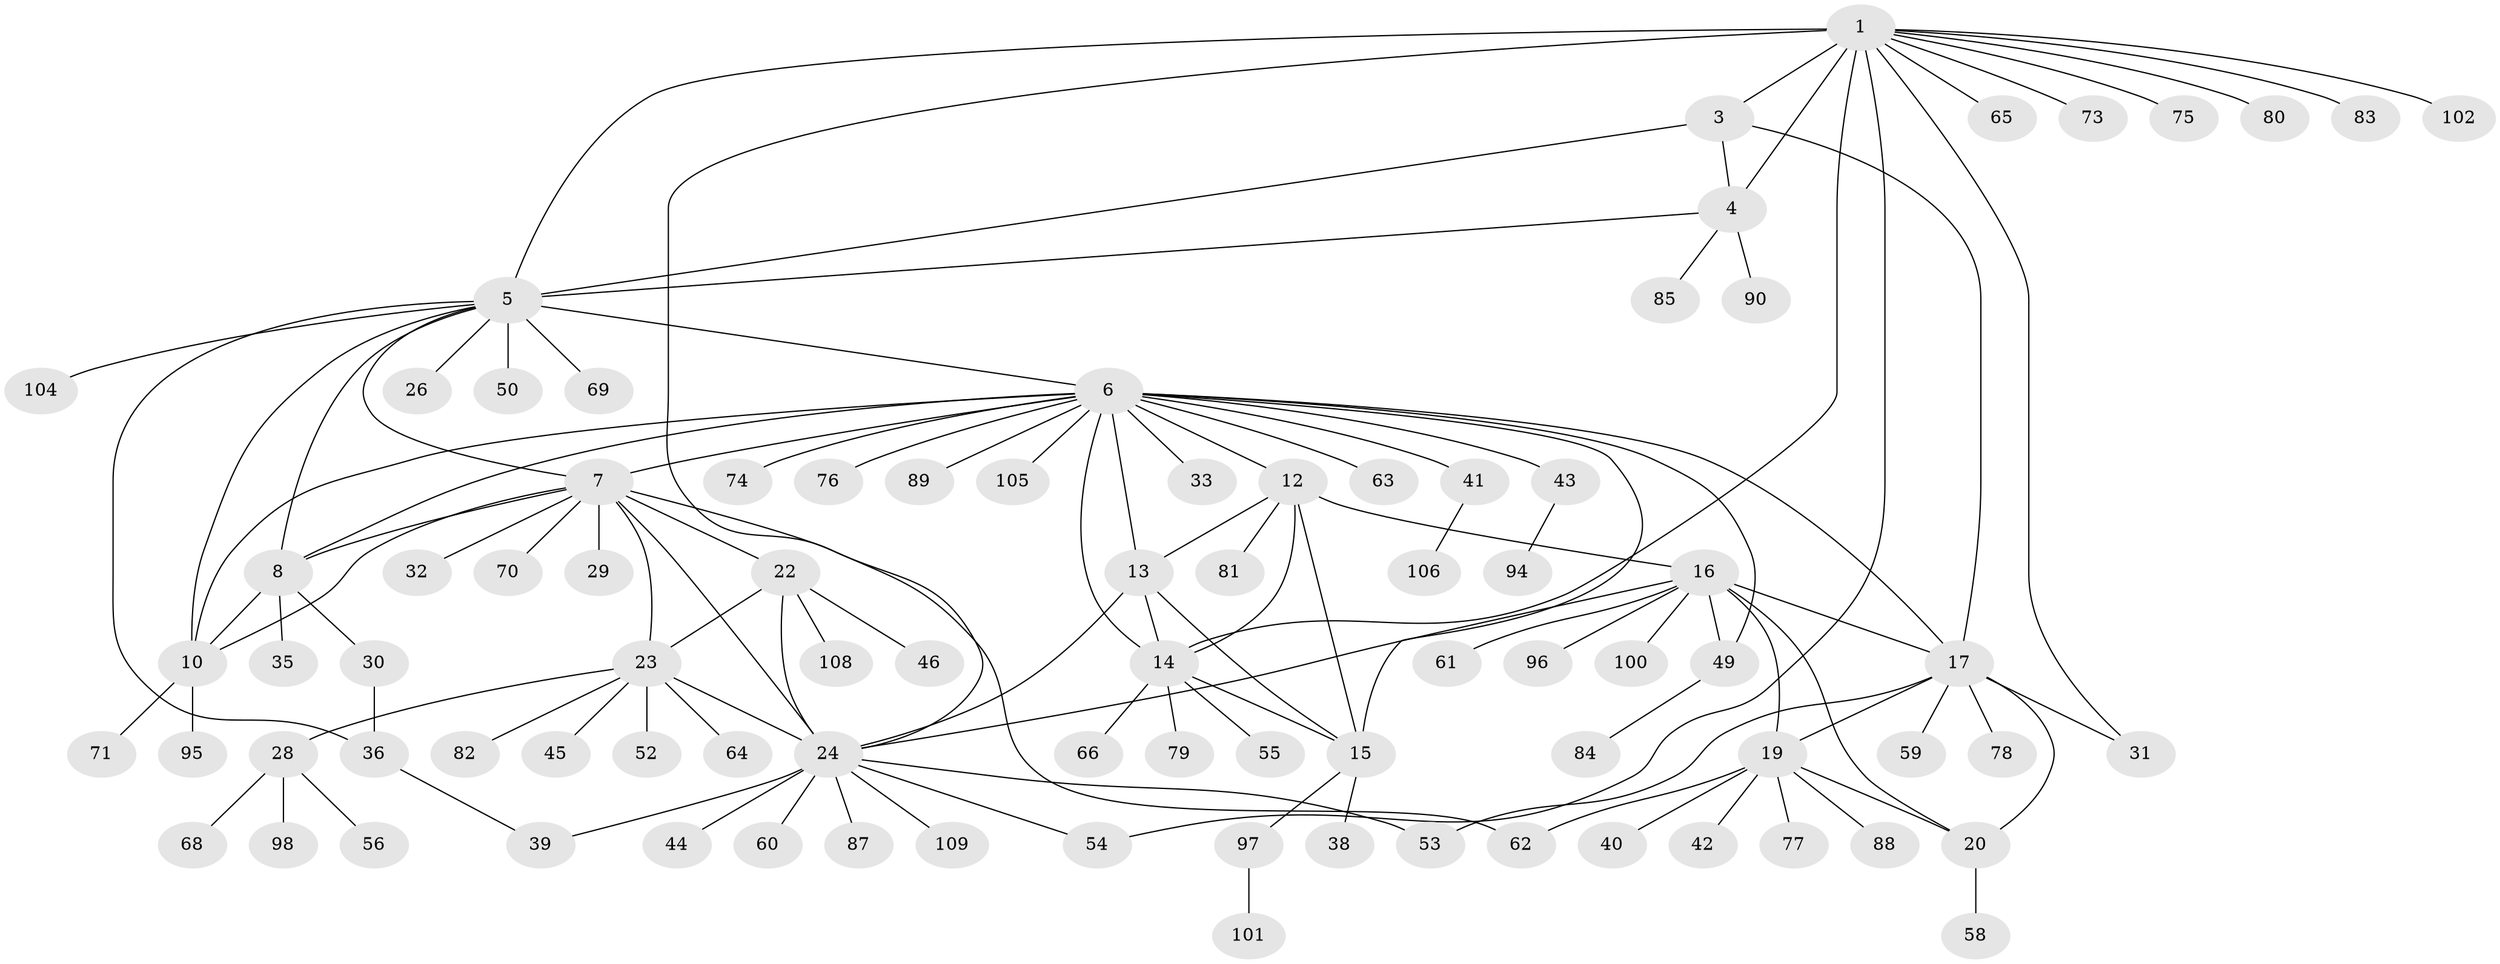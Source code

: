 // original degree distribution, {10: 0.03669724770642202, 8: 0.01834862385321101, 6: 0.06422018348623854, 7: 0.03669724770642202, 9: 0.045871559633027525, 11: 0.009174311926605505, 5: 0.01834862385321101, 1: 0.5871559633027523, 2: 0.12844036697247707, 3: 0.05504587155963303}
// Generated by graph-tools (version 1.1) at 2025/42/03/06/25 10:42:09]
// undirected, 87 vertices, 120 edges
graph export_dot {
graph [start="1"]
  node [color=gray90,style=filled];
  1 [super="+2"];
  3 [super="+93"];
  4 [super="+37"];
  5 [super="+9"];
  6 [super="+11"];
  7 [super="+21"];
  8;
  10;
  12 [super="+47"];
  13;
  14 [super="+72"];
  15 [super="+27"];
  16 [super="+18"];
  17 [super="+51"];
  19 [super="+57"];
  20 [super="+67"];
  22;
  23 [super="+92"];
  24 [super="+25"];
  26;
  28 [super="+48"];
  29;
  30 [super="+34"];
  31 [super="+103"];
  32;
  33;
  35;
  36;
  38;
  39;
  40;
  41;
  42;
  43 [super="+86"];
  44;
  45;
  46;
  49;
  50;
  52;
  53;
  54;
  55;
  56;
  58;
  59;
  60;
  61;
  62;
  63 [super="+91"];
  64;
  65;
  66;
  68;
  69;
  70;
  71;
  73 [super="+107"];
  74;
  75;
  76;
  77;
  78;
  79;
  80;
  81;
  82;
  83;
  84;
  85;
  87;
  88;
  89;
  90;
  94;
  95;
  96;
  97 [super="+99"];
  98;
  100;
  101;
  102;
  104;
  105;
  106;
  108;
  109;
  1 -- 3 [weight=2];
  1 -- 4 [weight=2];
  1 -- 5 [weight=2];
  1 -- 24;
  1 -- 31;
  1 -- 75;
  1 -- 80;
  1 -- 83;
  1 -- 102;
  1 -- 65;
  1 -- 73;
  1 -- 14;
  1 -- 54;
  3 -- 4;
  3 -- 5;
  3 -- 17;
  4 -- 5;
  4 -- 85;
  4 -- 90;
  5 -- 36;
  5 -- 6;
  5 -- 7;
  5 -- 8;
  5 -- 69;
  5 -- 104;
  5 -- 10;
  5 -- 50;
  5 -- 26;
  6 -- 7;
  6 -- 8;
  6 -- 10;
  6 -- 17;
  6 -- 43;
  6 -- 63;
  6 -- 76;
  6 -- 33;
  6 -- 41;
  6 -- 74;
  6 -- 105;
  6 -- 12;
  6 -- 13;
  6 -- 14;
  6 -- 15;
  6 -- 49;
  6 -- 89;
  7 -- 8;
  7 -- 10;
  7 -- 29;
  7 -- 70;
  7 -- 32;
  7 -- 23;
  7 -- 22;
  7 -- 24 [weight=2];
  7 -- 62;
  8 -- 10;
  8 -- 30;
  8 -- 35;
  10 -- 71;
  10 -- 95;
  12 -- 13;
  12 -- 14;
  12 -- 15;
  12 -- 16;
  12 -- 81;
  13 -- 14;
  13 -- 15;
  13 -- 24;
  14 -- 15;
  14 -- 55;
  14 -- 66;
  14 -- 79;
  15 -- 97;
  15 -- 38;
  16 -- 17 [weight=2];
  16 -- 19 [weight=2];
  16 -- 20 [weight=2];
  16 -- 24;
  16 -- 49;
  16 -- 61;
  16 -- 96;
  16 -- 100;
  17 -- 19;
  17 -- 20;
  17 -- 53;
  17 -- 59;
  17 -- 78;
  17 -- 31;
  19 -- 20;
  19 -- 40;
  19 -- 42;
  19 -- 62;
  19 -- 77;
  19 -- 88;
  20 -- 58;
  22 -- 23;
  22 -- 24 [weight=2];
  22 -- 46;
  22 -- 108;
  23 -- 24 [weight=2];
  23 -- 28;
  23 -- 45;
  23 -- 52;
  23 -- 64;
  23 -- 82;
  24 -- 39;
  24 -- 44;
  24 -- 53;
  24 -- 54;
  24 -- 109;
  24 -- 87;
  24 -- 60;
  28 -- 56;
  28 -- 98;
  28 -- 68;
  30 -- 36;
  36 -- 39;
  41 -- 106;
  43 -- 94;
  49 -- 84;
  97 -- 101;
}
